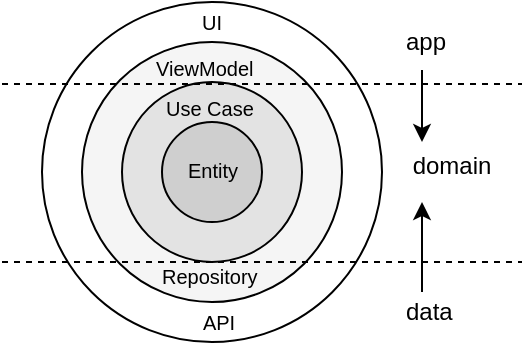 <mxfile version="12.4.7" type="device"><diagram id="Mq_e_qWOPIFNAcQsXwRr" name="Page-1"><mxGraphModel dx="677" dy="361" grid="1" gridSize="10" guides="1" tooltips="1" connect="1" arrows="1" fold="1" page="1" pageScale="1" pageWidth="850" pageHeight="1100" math="0" shadow="0"><root><mxCell id="0"/><mxCell id="1" parent="0"/><mxCell id="eR0_9erFsvAqL19HcXzw-1" value="" style="ellipse;whiteSpace=wrap;html=1;aspect=fixed;fillColor=#FFFFFF;" vertex="1" parent="1"><mxGeometry x="40" y="10" width="170" height="170" as="geometry"/></mxCell><mxCell id="eR0_9erFsvAqL19HcXzw-3" value="&lt;div&gt;app&lt;/div&gt;" style="text;html=1;strokeColor=none;fillColor=none;align=left;verticalAlign=middle;whiteSpace=wrap;rounded=0;rotation=0;" vertex="1" parent="1"><mxGeometry x="220" y="20" width="40" height="20" as="geometry"/></mxCell><mxCell id="eR0_9erFsvAqL19HcXzw-4" value="" style="ellipse;whiteSpace=wrap;html=1;aspect=fixed;fillColor=#F5F5F5;" vertex="1" parent="1"><mxGeometry x="60" y="30" width="130" height="130" as="geometry"/></mxCell><mxCell id="eR0_9erFsvAqL19HcXzw-5" value="&lt;div&gt;domain&lt;/div&gt;" style="text;html=1;strokeColor=none;fillColor=none;align=center;verticalAlign=middle;whiteSpace=wrap;rounded=0;" vertex="1" parent="1"><mxGeometry x="220" y="84.31" width="50" height="15.38" as="geometry"/></mxCell><mxCell id="eR0_9erFsvAqL19HcXzw-6" value="data" style="text;html=1;strokeColor=none;fillColor=none;align=left;verticalAlign=middle;whiteSpace=wrap;rounded=0;rotation=0;" vertex="1" parent="1"><mxGeometry x="220" y="155" width="40" height="20" as="geometry"/></mxCell><mxCell id="eR0_9erFsvAqL19HcXzw-13" value="UI" style="text;html=1;strokeColor=none;fillColor=none;align=center;verticalAlign=middle;whiteSpace=wrap;rounded=0;fontSize=10;" vertex="1" parent="1"><mxGeometry x="105" y="10" width="40" height="20" as="geometry"/></mxCell><mxCell id="eR0_9erFsvAqL19HcXzw-16" value="ViewModel" style="text;html=1;fontSize=10;" vertex="1" parent="1"><mxGeometry x="95" y="31" width="60" height="20" as="geometry"/></mxCell><mxCell id="eR0_9erFsvAqL19HcXzw-17" value="" style="ellipse;whiteSpace=wrap;html=1;aspect=fixed;fillColor=#E3E3E3;" vertex="1" parent="1"><mxGeometry x="80" y="50" width="90" height="90" as="geometry"/></mxCell><mxCell id="eR0_9erFsvAqL19HcXzw-18" value="Use Case" style="text;html=1;fontSize=10;" vertex="1" parent="1"><mxGeometry x="100" y="51" width="55" height="20" as="geometry"/></mxCell><mxCell id="eR0_9erFsvAqL19HcXzw-19" value="" style="ellipse;whiteSpace=wrap;html=1;aspect=fixed;fillColor=#CFCFCF;" vertex="1" parent="1"><mxGeometry x="100" y="70" width="50" height="50" as="geometry"/></mxCell><mxCell id="eR0_9erFsvAqL19HcXzw-20" value="&lt;div align=&quot;center&quot;&gt;Entity&lt;/div&gt;" style="text;html=1;fontSize=10;align=center;" vertex="1" parent="1"><mxGeometry x="100" y="82" width="50" height="20" as="geometry"/></mxCell><mxCell id="eR0_9erFsvAqL19HcXzw-21" value="Repository" style="text;html=1;fontSize=10;" vertex="1" parent="1"><mxGeometry x="97.5" y="135" width="60" height="20" as="geometry"/></mxCell><mxCell id="eR0_9erFsvAqL19HcXzw-22" value="API" style="text;html=1;fontSize=10;align=center;" vertex="1" parent="1"><mxGeometry x="97.5" y="158" width="60" height="20" as="geometry"/></mxCell><mxCell id="eR0_9erFsvAqL19HcXzw-23" value="" style="endArrow=none;dashed=1;html=1;fontSize=10;" edge="1" parent="1"><mxGeometry width="50" height="50" relative="1" as="geometry"><mxPoint x="20" y="51" as="sourcePoint"/><mxPoint x="280" y="51" as="targetPoint"/></mxGeometry></mxCell><mxCell id="eR0_9erFsvAqL19HcXzw-24" value="" style="endArrow=none;dashed=1;html=1;fontSize=10;" edge="1" parent="1"><mxGeometry width="50" height="50" relative="1" as="geometry"><mxPoint x="20" y="140" as="sourcePoint"/><mxPoint x="280" y="140" as="targetPoint"/></mxGeometry></mxCell><mxCell id="eR0_9erFsvAqL19HcXzw-27" value="" style="endArrow=classic;html=1;fontSize=10;exitX=0.25;exitY=0;exitDx=0;exitDy=0;" edge="1" parent="1" source="eR0_9erFsvAqL19HcXzw-6"><mxGeometry width="50" height="50" relative="1" as="geometry"><mxPoint x="230" y="63" as="sourcePoint"/><mxPoint x="230" y="110" as="targetPoint"/><Array as="points"/></mxGeometry></mxCell><mxCell id="eR0_9erFsvAqL19HcXzw-26" value="" style="endArrow=classic;html=1;fontSize=10;" edge="1" parent="1"><mxGeometry width="50" height="50" relative="1" as="geometry"><mxPoint x="230" y="44" as="sourcePoint"/><mxPoint x="230" y="80" as="targetPoint"/><Array as="points"><mxPoint x="230" y="60"/></Array></mxGeometry></mxCell></root></mxGraphModel></diagram></mxfile>